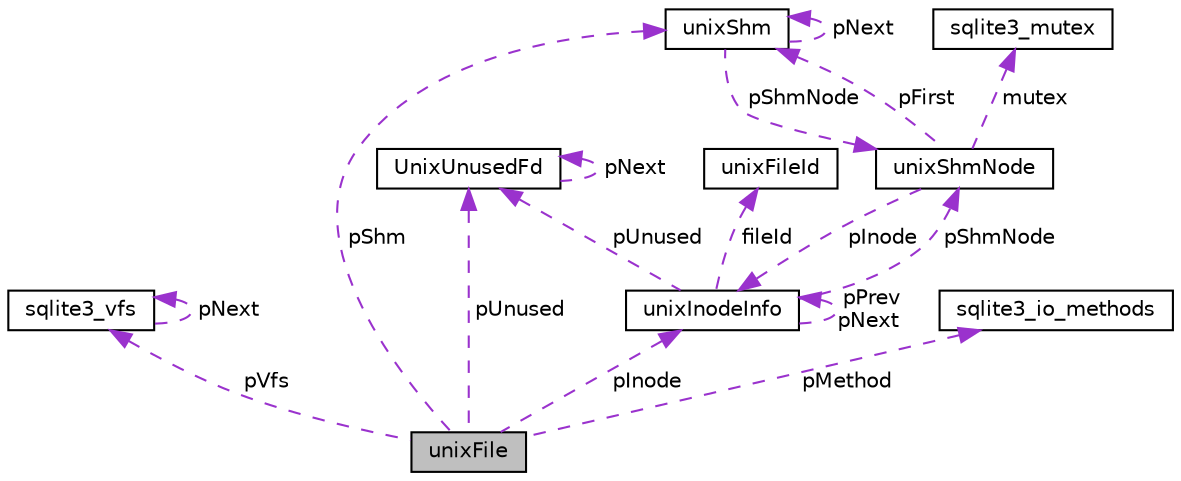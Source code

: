 digraph G
{
 // INTERACTIVE_SVG=YES
  edge [fontname="Helvetica",fontsize="10",labelfontname="Helvetica",labelfontsize="10"];
  node [fontname="Helvetica",fontsize="10",shape=record];
  Node1 [label="unixFile",height=0.2,width=0.4,color="black", fillcolor="grey75", style="filled" fontcolor="black"];
  Node2 -> Node1 [dir="back",color="darkorchid3",fontsize="10",style="dashed",label=" pVfs" ,fontname="Helvetica"];
  Node2 [label="sqlite3_vfs",height=0.2,width=0.4,color="black", fillcolor="white", style="filled",URL="$d3/d36/structsqlite3__vfs.html"];
  Node2 -> Node2 [dir="back",color="darkorchid3",fontsize="10",style="dashed",label=" pNext" ,fontname="Helvetica"];
  Node3 -> Node1 [dir="back",color="darkorchid3",fontsize="10",style="dashed",label=" pShm" ,fontname="Helvetica"];
  Node3 [label="unixShm",height=0.2,width=0.4,color="black", fillcolor="white", style="filled",URL="$d6/d7e/structunix_shm.html"];
  Node3 -> Node3 [dir="back",color="darkorchid3",fontsize="10",style="dashed",label=" pNext" ,fontname="Helvetica"];
  Node4 -> Node3 [dir="back",color="darkorchid3",fontsize="10",style="dashed",label=" pShmNode" ,fontname="Helvetica"];
  Node4 [label="unixShmNode",height=0.2,width=0.4,color="black", fillcolor="white", style="filled",URL="$d4/db1/structunix_shm_node.html"];
  Node5 -> Node4 [dir="back",color="darkorchid3",fontsize="10",style="dashed",label=" mutex" ,fontname="Helvetica"];
  Node5 [label="sqlite3_mutex",height=0.2,width=0.4,color="black", fillcolor="white", style="filled",URL="$d5/d3c/structsqlite3__mutex.html"];
  Node3 -> Node4 [dir="back",color="darkorchid3",fontsize="10",style="dashed",label=" pFirst" ,fontname="Helvetica"];
  Node6 -> Node4 [dir="back",color="darkorchid3",fontsize="10",style="dashed",label=" pInode" ,fontname="Helvetica"];
  Node6 [label="unixInodeInfo",height=0.2,width=0.4,color="black", fillcolor="white", style="filled",URL="$d0/d86/structunix_inode_info.html"];
  Node7 -> Node6 [dir="back",color="darkorchid3",fontsize="10",style="dashed",label=" pUnused" ,fontname="Helvetica"];
  Node7 [label="UnixUnusedFd",height=0.2,width=0.4,color="black", fillcolor="white", style="filled",URL="$dd/d77/struct_unix_unused_fd.html"];
  Node7 -> Node7 [dir="back",color="darkorchid3",fontsize="10",style="dashed",label=" pNext" ,fontname="Helvetica"];
  Node6 -> Node6 [dir="back",color="darkorchid3",fontsize="10",style="dashed",label=" pPrev\npNext" ,fontname="Helvetica"];
  Node8 -> Node6 [dir="back",color="darkorchid3",fontsize="10",style="dashed",label=" fileId" ,fontname="Helvetica"];
  Node8 [label="unixFileId",height=0.2,width=0.4,color="black", fillcolor="white", style="filled",URL="$d2/d56/structunix_file_id.html"];
  Node4 -> Node6 [dir="back",color="darkorchid3",fontsize="10",style="dashed",label=" pShmNode" ,fontname="Helvetica"];
  Node7 -> Node1 [dir="back",color="darkorchid3",fontsize="10",style="dashed",label=" pUnused" ,fontname="Helvetica"];
  Node6 -> Node1 [dir="back",color="darkorchid3",fontsize="10",style="dashed",label=" pInode" ,fontname="Helvetica"];
  Node9 -> Node1 [dir="back",color="darkorchid3",fontsize="10",style="dashed",label=" pMethod" ,fontname="Helvetica"];
  Node9 [label="sqlite3_io_methods",height=0.2,width=0.4,color="black", fillcolor="white", style="filled",URL="$d9/df3/structsqlite3__io__methods.html"];
}
